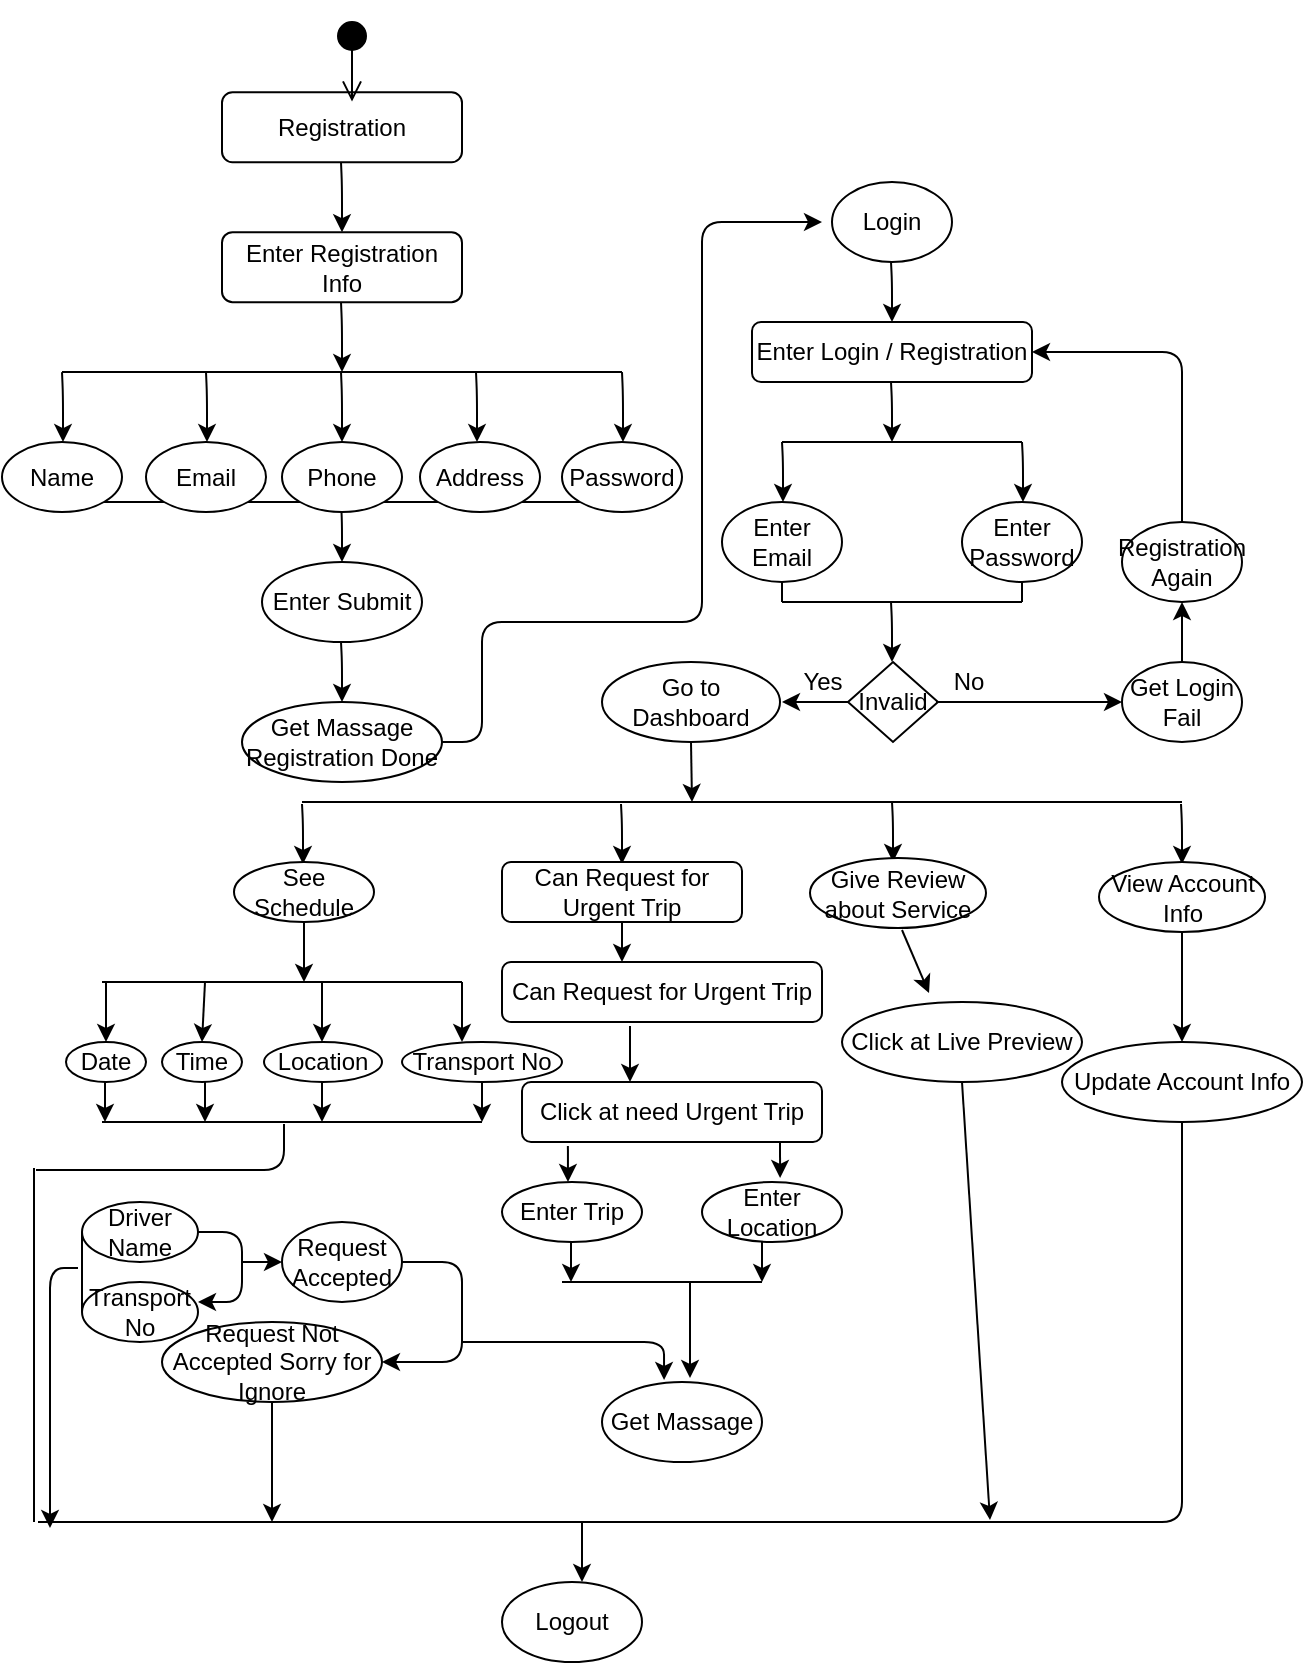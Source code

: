 <mxfile version="14.9.6" type="github">
  <diagram id="X3_P9kvmj5O2wAZmpsjR" name="Page-1">
    <mxGraphModel dx="1038" dy="579" grid="0" gridSize="10" guides="1" tooltips="1" connect="1" arrows="1" fold="1" page="1" pageScale="1" pageWidth="850" pageHeight="1100" math="0" shadow="0">
      <root>
        <mxCell id="0" />
        <mxCell id="1" parent="0" />
        <mxCell id="Pc33jDkhrPaaxwca0irE-56" value="" style="endArrow=classic;html=1;exitX=0.5;exitY=1;exitDx=0;exitDy=0;" parent="1" source="Pc33jDkhrPaaxwca0irE-46" edge="1">
          <mxGeometry x="10" y="40" width="50" height="50" as="geometry">
            <mxPoint x="390" y="400" as="sourcePoint" />
            <mxPoint x="355" y="400" as="targetPoint" />
          </mxGeometry>
        </mxCell>
        <mxCell id="Pc33jDkhrPaaxwca0irE-57" value="" style="endArrow=none;html=1;" parent="1" edge="1">
          <mxGeometry x="10" y="40" width="50" height="50" as="geometry">
            <mxPoint x="160" y="400" as="sourcePoint" />
            <mxPoint x="600" y="400" as="targetPoint" />
          </mxGeometry>
        </mxCell>
        <mxCell id="Pc33jDkhrPaaxwca0irE-58" value="" style="endArrow=classic;html=1;" parent="1" edge="1">
          <mxGeometry x="10" y="40" width="50" height="50" as="geometry">
            <mxPoint x="599.5" y="401" as="sourcePoint" />
            <mxPoint x="600" y="431" as="targetPoint" />
            <Array as="points">
              <mxPoint x="600" y="411" />
            </Array>
          </mxGeometry>
        </mxCell>
        <mxCell id="Pc33jDkhrPaaxwca0irE-59" value="" style="endArrow=classic;html=1;" parent="1" edge="1">
          <mxGeometry x="10" y="40" width="50" height="50" as="geometry">
            <mxPoint x="160" y="401" as="sourcePoint" />
            <mxPoint x="160.5" y="431" as="targetPoint" />
            <Array as="points">
              <mxPoint x="160.5" y="411" />
            </Array>
          </mxGeometry>
        </mxCell>
        <mxCell id="Pc33jDkhrPaaxwca0irE-60" value="" style="endArrow=classic;html=1;" parent="1" edge="1">
          <mxGeometry x="10" y="40" width="50" height="50" as="geometry">
            <mxPoint x="319.5" y="401" as="sourcePoint" />
            <mxPoint x="320" y="431" as="targetPoint" />
            <Array as="points">
              <mxPoint x="320" y="411" />
            </Array>
          </mxGeometry>
        </mxCell>
        <mxCell id="Pc33jDkhrPaaxwca0irE-61" value="" style="endArrow=classic;html=1;" parent="1" edge="1">
          <mxGeometry x="10" y="40" width="50" height="50" as="geometry">
            <mxPoint x="455" y="400" as="sourcePoint" />
            <mxPoint x="455.5" y="430" as="targetPoint" />
            <Array as="points">
              <mxPoint x="455.5" y="410" />
            </Array>
          </mxGeometry>
        </mxCell>
        <mxCell id="Pc33jDkhrPaaxwca0irE-62" value="See Schedule" style="ellipse;whiteSpace=wrap;html=1;" parent="1" vertex="1">
          <mxGeometry x="126" y="430" width="70" height="30" as="geometry" />
        </mxCell>
        <mxCell id="Pc33jDkhrPaaxwca0irE-63" value="Can Request for Urgent Trip" style="rounded=1;whiteSpace=wrap;html=1;" parent="1" vertex="1">
          <mxGeometry x="260" y="430" width="120" height="30" as="geometry" />
        </mxCell>
        <mxCell id="Pc33jDkhrPaaxwca0irE-64" value="Give Review about Service" style="ellipse;whiteSpace=wrap;html=1;" parent="1" vertex="1">
          <mxGeometry x="414" y="428" width="88" height="35" as="geometry" />
        </mxCell>
        <mxCell id="Pc33jDkhrPaaxwca0irE-65" value="View Account Info" style="ellipse;whiteSpace=wrap;html=1;" parent="1" vertex="1">
          <mxGeometry x="558.5" y="430" width="83" height="35" as="geometry" />
        </mxCell>
        <mxCell id="Pc33jDkhrPaaxwca0irE-66" value="" style="endArrow=classic;html=1;exitX=0.5;exitY=1;exitDx=0;exitDy=0;" parent="1" source="Pc33jDkhrPaaxwca0irE-62" edge="1">
          <mxGeometry x="10" y="40" width="50" height="50" as="geometry">
            <mxPoint x="390" y="570" as="sourcePoint" />
            <mxPoint x="161" y="490" as="targetPoint" />
          </mxGeometry>
        </mxCell>
        <mxCell id="Pc33jDkhrPaaxwca0irE-67" value="" style="endArrow=none;html=1;" parent="1" edge="1">
          <mxGeometry x="10" y="40" width="50" height="50" as="geometry">
            <mxPoint x="60" y="490" as="sourcePoint" />
            <mxPoint x="240" y="490" as="targetPoint" />
          </mxGeometry>
        </mxCell>
        <mxCell id="Pc33jDkhrPaaxwca0irE-68" value="Date" style="ellipse;whiteSpace=wrap;html=1;" parent="1" vertex="1">
          <mxGeometry x="42" y="520" width="40" height="20" as="geometry" />
        </mxCell>
        <mxCell id="Pc33jDkhrPaaxwca0irE-69" value="" style="endArrow=classic;html=1;" parent="1" edge="1">
          <mxGeometry x="10" y="40" width="50" height="50" as="geometry">
            <mxPoint x="62" y="490" as="sourcePoint" />
            <mxPoint x="62" y="520" as="targetPoint" />
          </mxGeometry>
        </mxCell>
        <mxCell id="Pc33jDkhrPaaxwca0irE-70" value="" style="endArrow=classic;html=1;" parent="1" edge="1">
          <mxGeometry x="10" y="40" width="50" height="50" as="geometry">
            <mxPoint x="240" y="490" as="sourcePoint" />
            <mxPoint x="240" y="520" as="targetPoint" />
          </mxGeometry>
        </mxCell>
        <mxCell id="Pc33jDkhrPaaxwca0irE-71" value="Transport No" style="ellipse;whiteSpace=wrap;html=1;" parent="1" vertex="1">
          <mxGeometry x="210" y="520" width="80" height="20" as="geometry" />
        </mxCell>
        <mxCell id="Pc33jDkhrPaaxwca0irE-72" value="" style="endArrow=classic;html=1;" parent="1" edge="1">
          <mxGeometry x="10" y="40" width="50" height="50" as="geometry">
            <mxPoint x="170" y="490" as="sourcePoint" />
            <mxPoint x="170" y="520" as="targetPoint" />
          </mxGeometry>
        </mxCell>
        <mxCell id="Pc33jDkhrPaaxwca0irE-73" value="" style="endArrow=classic;html=1;entryX=0.5;entryY=0;entryDx=0;entryDy=0;" parent="1" target="Pc33jDkhrPaaxwca0irE-74" edge="1">
          <mxGeometry x="10" y="40" width="50" height="50" as="geometry">
            <mxPoint x="111.5" y="490" as="sourcePoint" />
            <mxPoint x="112" y="510" as="targetPoint" />
          </mxGeometry>
        </mxCell>
        <mxCell id="Pc33jDkhrPaaxwca0irE-74" value="Time" style="ellipse;whiteSpace=wrap;html=1;" parent="1" vertex="1">
          <mxGeometry x="90" y="520" width="40" height="20" as="geometry" />
        </mxCell>
        <mxCell id="Pc33jDkhrPaaxwca0irE-75" value="Location" style="ellipse;whiteSpace=wrap;html=1;" parent="1" vertex="1">
          <mxGeometry x="141" y="520" width="59" height="20" as="geometry" />
        </mxCell>
        <mxCell id="Pc33jDkhrPaaxwca0irE-78" value="" style="endArrow=none;html=1;" parent="1" edge="1">
          <mxGeometry x="10" y="40" width="50" height="50" as="geometry">
            <mxPoint x="60" y="560" as="sourcePoint" />
            <mxPoint x="250" y="560" as="targetPoint" />
          </mxGeometry>
        </mxCell>
        <mxCell id="Pc33jDkhrPaaxwca0irE-79" value="" style="endArrow=classic;html=1;exitX=0.5;exitY=1;exitDx=0;exitDy=0;" parent="1" source="Pc33jDkhrPaaxwca0irE-71" edge="1">
          <mxGeometry x="10" y="40" width="50" height="50" as="geometry">
            <mxPoint x="410" y="640" as="sourcePoint" />
            <mxPoint x="250" y="560" as="targetPoint" />
          </mxGeometry>
        </mxCell>
        <mxCell id="Pc33jDkhrPaaxwca0irE-80" value="" style="endArrow=classic;html=1;exitX=0.5;exitY=1;exitDx=0;exitDy=0;" parent="1" edge="1">
          <mxGeometry x="10" y="40" width="50" height="50" as="geometry">
            <mxPoint x="170" y="540" as="sourcePoint" />
            <mxPoint x="170" y="560" as="targetPoint" />
          </mxGeometry>
        </mxCell>
        <mxCell id="Pc33jDkhrPaaxwca0irE-81" value="" style="endArrow=classic;html=1;exitX=0.5;exitY=1;exitDx=0;exitDy=0;" parent="1" edge="1">
          <mxGeometry x="10" y="40" width="50" height="50" as="geometry">
            <mxPoint x="111.5" y="540" as="sourcePoint" />
            <mxPoint x="111.5" y="560" as="targetPoint" />
          </mxGeometry>
        </mxCell>
        <mxCell id="Pc33jDkhrPaaxwca0irE-82" value="" style="endArrow=classic;html=1;exitX=0.5;exitY=1;exitDx=0;exitDy=0;" parent="1" edge="1">
          <mxGeometry x="10" y="40" width="50" height="50" as="geometry">
            <mxPoint x="61.5" y="540" as="sourcePoint" />
            <mxPoint x="61.5" y="560" as="targetPoint" />
          </mxGeometry>
        </mxCell>
        <mxCell id="Pc33jDkhrPaaxwca0irE-84" value="Driver Name" style="ellipse;whiteSpace=wrap;html=1;" parent="1" vertex="1">
          <mxGeometry x="50" y="600" width="58" height="30" as="geometry" />
        </mxCell>
        <mxCell id="Pc33jDkhrPaaxwca0irE-85" value="" style="endArrow=classic;html=1;exitX=1;exitY=0.5;exitDx=0;exitDy=0;" parent="1" source="Pc33jDkhrPaaxwca0irE-84" edge="1">
          <mxGeometry x="10" y="40" width="50" height="50" as="geometry">
            <mxPoint x="390" y="650" as="sourcePoint" />
            <mxPoint x="108" y="650" as="targetPoint" />
            <Array as="points">
              <mxPoint x="130" y="615" />
              <mxPoint x="130" y="650" />
            </Array>
          </mxGeometry>
        </mxCell>
        <mxCell id="Pc33jDkhrPaaxwca0irE-87" value="Transport No" style="ellipse;whiteSpace=wrap;html=1;" parent="1" vertex="1">
          <mxGeometry x="50" y="640" width="58" height="30" as="geometry" />
        </mxCell>
        <mxCell id="Pc33jDkhrPaaxwca0irE-88" value="" style="endArrow=classic;html=1;" parent="1" edge="1">
          <mxGeometry x="10" y="40" width="50" height="50" as="geometry">
            <mxPoint x="130" y="630" as="sourcePoint" />
            <mxPoint x="150" y="630" as="targetPoint" />
          </mxGeometry>
        </mxCell>
        <mxCell id="Pc33jDkhrPaaxwca0irE-89" value="Request Accepted" style="ellipse;whiteSpace=wrap;html=1;" parent="1" vertex="1">
          <mxGeometry x="150" y="610" width="60" height="40" as="geometry" />
        </mxCell>
        <mxCell id="Pc33jDkhrPaaxwca0irE-90" value="" style="endArrow=classic;html=1;exitX=1;exitY=0.5;exitDx=0;exitDy=0;" parent="1" source="Pc33jDkhrPaaxwca0irE-89" edge="1">
          <mxGeometry x="10" y="40" width="50" height="50" as="geometry">
            <mxPoint x="390" y="650" as="sourcePoint" />
            <mxPoint x="200" y="680" as="targetPoint" />
            <Array as="points">
              <mxPoint x="240" y="630" />
              <mxPoint x="240" y="680" />
            </Array>
          </mxGeometry>
        </mxCell>
        <mxCell id="Pc33jDkhrPaaxwca0irE-91" value="Request Not Accepted Sorry for Ignore" style="ellipse;whiteSpace=wrap;html=1;" parent="1" vertex="1">
          <mxGeometry x="90" y="660" width="110" height="40" as="geometry" />
        </mxCell>
        <mxCell id="Pc33jDkhrPaaxwca0irE-92" value="" style="endArrow=classic;html=1;entryX=0.388;entryY=-0.025;entryDx=0;entryDy=0;entryPerimeter=0;" parent="1" target="Pc33jDkhrPaaxwca0irE-93" edge="1">
          <mxGeometry x="10" y="40" width="50" height="50" as="geometry">
            <mxPoint x="240" y="670" as="sourcePoint" />
            <mxPoint x="300" y="670" as="targetPoint" />
            <Array as="points">
              <mxPoint x="341" y="670" />
            </Array>
          </mxGeometry>
        </mxCell>
        <mxCell id="Pc33jDkhrPaaxwca0irE-93" value="Get Massage" style="ellipse;whiteSpace=wrap;html=1;" parent="1" vertex="1">
          <mxGeometry x="310" y="690" width="80" height="40" as="geometry" />
        </mxCell>
        <mxCell id="Pc33jDkhrPaaxwca0irE-94" value="" style="endArrow=classic;html=1;exitX=0.5;exitY=1;exitDx=0;exitDy=0;" parent="1" source="Pc33jDkhrPaaxwca0irE-63" edge="1">
          <mxGeometry x="10" y="40" width="50" height="50" as="geometry">
            <mxPoint x="390" y="630" as="sourcePoint" />
            <mxPoint x="320" y="480" as="targetPoint" />
          </mxGeometry>
        </mxCell>
        <mxCell id="Pc33jDkhrPaaxwca0irE-95" value="Can Request for Urgent Trip" style="rounded=1;whiteSpace=wrap;html=1;" parent="1" vertex="1">
          <mxGeometry x="260" y="480" width="160" height="30" as="geometry" />
        </mxCell>
        <mxCell id="Pc33jDkhrPaaxwca0irE-96" value="" style="endArrow=classic;html=1;exitX=0.4;exitY=1.067;exitDx=0;exitDy=0;exitPerimeter=0;" parent="1" source="Pc33jDkhrPaaxwca0irE-95" edge="1">
          <mxGeometry x="10" y="40" width="50" height="50" as="geometry">
            <mxPoint x="390" y="630" as="sourcePoint" />
            <mxPoint x="324" y="540" as="targetPoint" />
          </mxGeometry>
        </mxCell>
        <mxCell id="Pc33jDkhrPaaxwca0irE-97" value="Click at need Urgent Trip" style="rounded=1;whiteSpace=wrap;html=1;" parent="1" vertex="1">
          <mxGeometry x="270" y="540" width="150" height="30" as="geometry" />
        </mxCell>
        <mxCell id="Pc33jDkhrPaaxwca0irE-98" value="" style="endArrow=classic;html=1;exitX=0.153;exitY=1.067;exitDx=0;exitDy=0;exitPerimeter=0;" parent="1" source="Pc33jDkhrPaaxwca0irE-97" edge="1">
          <mxGeometry x="10" y="40" width="50" height="50" as="geometry">
            <mxPoint x="390" y="630" as="sourcePoint" />
            <mxPoint x="293" y="590" as="targetPoint" />
          </mxGeometry>
        </mxCell>
        <mxCell id="Pc33jDkhrPaaxwca0irE-99" value="" style="endArrow=classic;html=1;exitX=0.153;exitY=1.067;exitDx=0;exitDy=0;exitPerimeter=0;" parent="1" edge="1">
          <mxGeometry x="10" y="40" width="50" height="50" as="geometry">
            <mxPoint x="399.0" y="570" as="sourcePoint" />
            <mxPoint x="399.05" y="587.99" as="targetPoint" />
          </mxGeometry>
        </mxCell>
        <mxCell id="Pc33jDkhrPaaxwca0irE-100" value="Enter Trip" style="ellipse;whiteSpace=wrap;html=1;" parent="1" vertex="1">
          <mxGeometry x="260" y="590" width="70" height="30" as="geometry" />
        </mxCell>
        <mxCell id="Pc33jDkhrPaaxwca0irE-101" value="Enter Location" style="ellipse;whiteSpace=wrap;html=1;" parent="1" vertex="1">
          <mxGeometry x="360" y="590" width="70" height="30" as="geometry" />
        </mxCell>
        <mxCell id="Pc33jDkhrPaaxwca0irE-102" value="" style="endArrow=none;html=1;" parent="1" edge="1">
          <mxGeometry x="10" y="40" width="50" height="50" as="geometry">
            <mxPoint x="290" y="640" as="sourcePoint" />
            <mxPoint x="390" y="640" as="targetPoint" />
          </mxGeometry>
        </mxCell>
        <mxCell id="Pc33jDkhrPaaxwca0irE-103" value="" style="endArrow=classic;html=1;" parent="1" edge="1">
          <mxGeometry x="10" y="40" width="50" height="50" as="geometry">
            <mxPoint x="390" y="620" as="sourcePoint" />
            <mxPoint x="390" y="640" as="targetPoint" />
          </mxGeometry>
        </mxCell>
        <mxCell id="Pc33jDkhrPaaxwca0irE-104" value="" style="endArrow=classic;html=1;" parent="1" edge="1">
          <mxGeometry x="10" y="40" width="50" height="50" as="geometry">
            <mxPoint x="294.5" y="620" as="sourcePoint" />
            <mxPoint x="294.5" y="640" as="targetPoint" />
          </mxGeometry>
        </mxCell>
        <mxCell id="Pc33jDkhrPaaxwca0irE-105" value="" style="endArrow=classic;html=1;entryX=0.775;entryY=-0.05;entryDx=0;entryDy=0;entryPerimeter=0;" parent="1" edge="1">
          <mxGeometry x="10" y="40" width="50" height="50" as="geometry">
            <mxPoint x="354" y="640" as="sourcePoint" />
            <mxPoint x="354" y="688" as="targetPoint" />
          </mxGeometry>
        </mxCell>
        <mxCell id="Pc33jDkhrPaaxwca0irE-106" value="" style="endArrow=classic;html=1;" parent="1" edge="1">
          <mxGeometry x="10" y="40" width="50" height="50" as="geometry">
            <mxPoint x="460" y="464" as="sourcePoint" />
            <mxPoint x="473.517" y="495.539" as="targetPoint" />
          </mxGeometry>
        </mxCell>
        <mxCell id="Pc33jDkhrPaaxwca0irE-107" value="Click at Live Preview" style="ellipse;whiteSpace=wrap;html=1;" parent="1" vertex="1">
          <mxGeometry x="430" y="500" width="120" height="40" as="geometry" />
        </mxCell>
        <mxCell id="Pc33jDkhrPaaxwca0irE-108" value="" style="endArrow=classic;html=1;exitX=0.5;exitY=1;exitDx=0;exitDy=0;" parent="1" source="Pc33jDkhrPaaxwca0irE-65" target="Pc33jDkhrPaaxwca0irE-109" edge="1">
          <mxGeometry x="10" y="40" width="50" height="50" as="geometry">
            <mxPoint x="390" y="620" as="sourcePoint" />
            <mxPoint x="600" y="560" as="targetPoint" />
          </mxGeometry>
        </mxCell>
        <mxCell id="Pc33jDkhrPaaxwca0irE-109" value="Update Account Info" style="ellipse;whiteSpace=wrap;html=1;" parent="1" vertex="1">
          <mxGeometry x="540" y="520" width="120" height="40" as="geometry" />
        </mxCell>
        <mxCell id="Pc33jDkhrPaaxwca0irE-110" value="" style="endArrow=none;html=1;entryX=0.5;entryY=1;entryDx=0;entryDy=0;" parent="1" target="Pc33jDkhrPaaxwca0irE-109" edge="1">
          <mxGeometry x="10" y="40" width="50" height="50" as="geometry">
            <mxPoint x="28" y="760" as="sourcePoint" />
            <mxPoint x="600" y="760" as="targetPoint" />
            <Array as="points">
              <mxPoint x="600" y="760" />
            </Array>
          </mxGeometry>
        </mxCell>
        <mxCell id="Pc33jDkhrPaaxwca0irE-112" value="" style="endArrow=none;html=1;" parent="1" edge="1">
          <mxGeometry x="10" y="40" width="50" height="50" as="geometry">
            <mxPoint x="26" y="760" as="sourcePoint" />
            <mxPoint x="26" y="583" as="targetPoint" />
          </mxGeometry>
        </mxCell>
        <mxCell id="Pc33jDkhrPaaxwca0irE-113" value="" style="endArrow=classic;html=1;" parent="1" edge="1">
          <mxGeometry x="10" y="40" width="50" height="50" as="geometry">
            <mxPoint x="300" y="760" as="sourcePoint" />
            <mxPoint x="300" y="790" as="targetPoint" />
          </mxGeometry>
        </mxCell>
        <mxCell id="Pc33jDkhrPaaxwca0irE-114" value="Logout" style="ellipse;whiteSpace=wrap;html=1;" parent="1" vertex="1">
          <mxGeometry x="260" y="790" width="70" height="40" as="geometry" />
        </mxCell>
        <mxCell id="bTwqP_sagjMZxLhYl7U9-1" value="" style="endArrow=none;html=1;" parent="1" edge="1">
          <mxGeometry x="10" y="40" width="50" height="50" as="geometry">
            <mxPoint x="27" y="584" as="sourcePoint" />
            <mxPoint x="151" y="561" as="targetPoint" />
            <Array as="points">
              <mxPoint x="151" y="584" />
            </Array>
          </mxGeometry>
        </mxCell>
        <mxCell id="bTwqP_sagjMZxLhYl7U9-2" value="" style="endArrow=classic;html=1;exitX=0.5;exitY=1;exitDx=0;exitDy=0;" parent="1" source="Pc33jDkhrPaaxwca0irE-91" edge="1">
          <mxGeometry x="10" y="40" width="50" height="50" as="geometry">
            <mxPoint x="433" y="657" as="sourcePoint" />
            <mxPoint x="145" y="760" as="targetPoint" />
          </mxGeometry>
        </mxCell>
        <mxCell id="bTwqP_sagjMZxLhYl7U9-3" value="" style="endArrow=none;html=1;exitX=0;exitY=0.5;exitDx=0;exitDy=0;entryX=0;entryY=0.5;entryDx=0;entryDy=0;" parent="1" source="Pc33jDkhrPaaxwca0irE-84" target="Pc33jDkhrPaaxwca0irE-87" edge="1">
          <mxGeometry x="10" y="40" width="50" height="50" as="geometry">
            <mxPoint x="433" y="657" as="sourcePoint" />
            <mxPoint x="483" y="607" as="targetPoint" />
          </mxGeometry>
        </mxCell>
        <mxCell id="bTwqP_sagjMZxLhYl7U9-4" value="" style="endArrow=classic;html=1;" parent="1" edge="1">
          <mxGeometry x="10" y="40" width="50" height="50" as="geometry">
            <mxPoint x="48" y="633" as="sourcePoint" />
            <mxPoint x="34" y="763" as="targetPoint" />
            <Array as="points">
              <mxPoint x="34" y="633" />
            </Array>
          </mxGeometry>
        </mxCell>
        <mxCell id="bTwqP_sagjMZxLhYl7U9-6" value="" style="endArrow=classic;html=1;exitX=0.5;exitY=1;exitDx=0;exitDy=0;" parent="1" source="Pc33jDkhrPaaxwca0irE-107" edge="1">
          <mxGeometry x="10" y="40" width="50" height="50" as="geometry">
            <mxPoint x="155" y="404" as="sourcePoint" />
            <mxPoint x="504" y="759" as="targetPoint" />
          </mxGeometry>
        </mxCell>
        <mxCell id="els3Yt9vatL_VdU9OJER-5" value="" style="group" vertex="1" connectable="0" parent="1">
          <mxGeometry x="10" y="9" width="620" height="381" as="geometry" />
        </mxCell>
        <mxCell id="Pc33jDkhrPaaxwca0irE-18" value="" style="endArrow=classic;html=1;" parent="els3Yt9vatL_VdU9OJER-5" edge="1">
          <mxGeometry y="31" width="50" height="50" as="geometry">
            <mxPoint x="29.5" y="211" as="sourcePoint" />
            <mxPoint x="30" y="241" as="targetPoint" />
            <Array as="points">
              <mxPoint x="30" y="221" />
            </Array>
          </mxGeometry>
        </mxCell>
        <mxCell id="Pc33jDkhrPaaxwca0irE-19" value="" style="endArrow=classic;html=1;" parent="els3Yt9vatL_VdU9OJER-5" edge="1">
          <mxGeometry y="31" width="50" height="50" as="geometry">
            <mxPoint x="101.5" y="211" as="sourcePoint" />
            <mxPoint x="102" y="241" as="targetPoint" />
            <Array as="points">
              <mxPoint x="102" y="221" />
            </Array>
          </mxGeometry>
        </mxCell>
        <mxCell id="Pc33jDkhrPaaxwca0irE-20" value="" style="endArrow=classic;html=1;" parent="els3Yt9vatL_VdU9OJER-5" edge="1">
          <mxGeometry y="31" width="50" height="50" as="geometry">
            <mxPoint x="169.5" y="211" as="sourcePoint" />
            <mxPoint x="170" y="241" as="targetPoint" />
            <Array as="points">
              <mxPoint x="170" y="221" />
            </Array>
          </mxGeometry>
        </mxCell>
        <mxCell id="Pc33jDkhrPaaxwca0irE-21" value="" style="endArrow=classic;html=1;" parent="els3Yt9vatL_VdU9OJER-5" edge="1">
          <mxGeometry y="31" width="50" height="50" as="geometry">
            <mxPoint x="238.5" y="211" as="sourcePoint" />
            <mxPoint x="239" y="241" as="targetPoint" />
            <Array as="points">
              <mxPoint x="239" y="221" />
            </Array>
          </mxGeometry>
        </mxCell>
        <mxCell id="Pc33jDkhrPaaxwca0irE-22" value="" style="endArrow=classic;html=1;" parent="els3Yt9vatL_VdU9OJER-5" edge="1">
          <mxGeometry y="31" width="50" height="50" as="geometry">
            <mxPoint x="309.5" y="211" as="sourcePoint" />
            <mxPoint x="310" y="241" as="targetPoint" />
            <Array as="points">
              <mxPoint x="310" y="221" />
            </Array>
          </mxGeometry>
        </mxCell>
        <mxCell id="Pc33jDkhrPaaxwca0irE-23" value="" style="endArrow=none;html=1;" parent="els3Yt9vatL_VdU9OJER-5" edge="1">
          <mxGeometry y="31" width="50" height="50" as="geometry">
            <mxPoint x="30" y="241" as="sourcePoint" />
            <mxPoint x="310" y="241" as="targetPoint" />
          </mxGeometry>
        </mxCell>
        <mxCell id="Pc33jDkhrPaaxwca0irE-24" value="" style="endArrow=classic;html=1;" parent="els3Yt9vatL_VdU9OJER-5" edge="1">
          <mxGeometry y="31" width="50" height="50" as="geometry">
            <mxPoint x="169.5" y="241" as="sourcePoint" />
            <mxPoint x="170" y="271" as="targetPoint" />
            <Array as="points">
              <mxPoint x="170" y="251" />
            </Array>
          </mxGeometry>
        </mxCell>
        <mxCell id="Pc33jDkhrPaaxwca0irE-25" value="Get Massage Registration Done" style="ellipse;whiteSpace=wrap;html=1;" parent="els3Yt9vatL_VdU9OJER-5" vertex="1">
          <mxGeometry x="120" y="341" width="100" height="40" as="geometry" />
        </mxCell>
        <mxCell id="Pc33jDkhrPaaxwca0irE-26" value="" style="endArrow=classic;html=1;" parent="els3Yt9vatL_VdU9OJER-5" edge="1">
          <mxGeometry y="31" width="50" height="50" as="geometry">
            <mxPoint x="169.5" y="311" as="sourcePoint" />
            <mxPoint x="170" y="341" as="targetPoint" />
            <Array as="points">
              <mxPoint x="170" y="321" />
            </Array>
          </mxGeometry>
        </mxCell>
        <mxCell id="Pc33jDkhrPaaxwca0irE-27" value="Enter Submit" style="ellipse;whiteSpace=wrap;html=1;" parent="els3Yt9vatL_VdU9OJER-5" vertex="1">
          <mxGeometry x="130" y="271" width="80" height="40" as="geometry" />
        </mxCell>
        <mxCell id="Pc33jDkhrPaaxwca0irE-28" value="" style="endArrow=classic;html=1;exitX=1;exitY=0.5;exitDx=0;exitDy=0;" parent="els3Yt9vatL_VdU9OJER-5" source="Pc33jDkhrPaaxwca0irE-25" edge="1">
          <mxGeometry y="31" width="50" height="50" as="geometry">
            <mxPoint x="230" y="311" as="sourcePoint" />
            <mxPoint x="410" y="101" as="targetPoint" />
            <Array as="points">
              <mxPoint x="240" y="361" />
              <mxPoint x="240" y="301" />
              <mxPoint x="350" y="301" />
              <mxPoint x="350" y="221" />
              <mxPoint x="350" y="101" />
            </Array>
          </mxGeometry>
        </mxCell>
        <mxCell id="Pc33jDkhrPaaxwca0irE-29" value="Login" style="ellipse;whiteSpace=wrap;html=1;" parent="els3Yt9vatL_VdU9OJER-5" vertex="1">
          <mxGeometry x="415" y="81" width="60" height="40" as="geometry" />
        </mxCell>
        <mxCell id="Pc33jDkhrPaaxwca0irE-30" value="" style="endArrow=classic;html=1;" parent="els3Yt9vatL_VdU9OJER-5" edge="1">
          <mxGeometry y="31" width="50" height="50" as="geometry">
            <mxPoint x="444.5" y="121" as="sourcePoint" />
            <mxPoint x="445" y="151" as="targetPoint" />
            <Array as="points">
              <mxPoint x="445" y="131" />
            </Array>
          </mxGeometry>
        </mxCell>
        <mxCell id="Pc33jDkhrPaaxwca0irE-31" value="Enter Login / Registration" style="rounded=1;whiteSpace=wrap;html=1;" parent="els3Yt9vatL_VdU9OJER-5" vertex="1">
          <mxGeometry x="375" y="151" width="140" height="30" as="geometry" />
        </mxCell>
        <mxCell id="Pc33jDkhrPaaxwca0irE-32" value="" style="endArrow=classic;html=1;" parent="els3Yt9vatL_VdU9OJER-5" edge="1">
          <mxGeometry y="31" width="50" height="50" as="geometry">
            <mxPoint x="444.5" y="181" as="sourcePoint" />
            <mxPoint x="445" y="211" as="targetPoint" />
            <Array as="points">
              <mxPoint x="445" y="191" />
            </Array>
          </mxGeometry>
        </mxCell>
        <mxCell id="Pc33jDkhrPaaxwca0irE-33" value="" style="endArrow=none;html=1;" parent="els3Yt9vatL_VdU9OJER-5" edge="1">
          <mxGeometry y="31" width="50" height="50" as="geometry">
            <mxPoint x="390" y="211" as="sourcePoint" />
            <mxPoint x="510" y="211" as="targetPoint" />
          </mxGeometry>
        </mxCell>
        <mxCell id="Pc33jDkhrPaaxwca0irE-34" value="Enter Email" style="ellipse;whiteSpace=wrap;html=1;" parent="els3Yt9vatL_VdU9OJER-5" vertex="1">
          <mxGeometry x="360" y="241" width="60" height="40" as="geometry" />
        </mxCell>
        <mxCell id="Pc33jDkhrPaaxwca0irE-35" value="Enter Password" style="ellipse;whiteSpace=wrap;html=1;" parent="els3Yt9vatL_VdU9OJER-5" vertex="1">
          <mxGeometry x="480" y="241" width="60" height="40" as="geometry" />
        </mxCell>
        <mxCell id="Pc33jDkhrPaaxwca0irE-37" value="" style="endArrow=classic;html=1;" parent="els3Yt9vatL_VdU9OJER-5" edge="1">
          <mxGeometry y="31" width="50" height="50" as="geometry">
            <mxPoint x="390" y="211" as="sourcePoint" />
            <mxPoint x="390.5" y="241" as="targetPoint" />
            <Array as="points">
              <mxPoint x="390.5" y="221" />
            </Array>
          </mxGeometry>
        </mxCell>
        <mxCell id="Pc33jDkhrPaaxwca0irE-38" value="" style="endArrow=classic;html=1;" parent="els3Yt9vatL_VdU9OJER-5" edge="1">
          <mxGeometry y="31" width="50" height="50" as="geometry">
            <mxPoint x="510" y="211" as="sourcePoint" />
            <mxPoint x="510.5" y="241" as="targetPoint" />
            <Array as="points">
              <mxPoint x="510.5" y="221" />
            </Array>
          </mxGeometry>
        </mxCell>
        <mxCell id="Pc33jDkhrPaaxwca0irE-40" value="" style="endArrow=none;html=1;" parent="els3Yt9vatL_VdU9OJER-5" edge="1">
          <mxGeometry y="31" width="50" height="50" as="geometry">
            <mxPoint x="390" y="291" as="sourcePoint" />
            <mxPoint x="510" y="291" as="targetPoint" />
          </mxGeometry>
        </mxCell>
        <mxCell id="Pc33jDkhrPaaxwca0irE-41" value="" style="endArrow=none;html=1;entryX=0.5;entryY=1;entryDx=0;entryDy=0;" parent="els3Yt9vatL_VdU9OJER-5" target="Pc33jDkhrPaaxwca0irE-34" edge="1">
          <mxGeometry y="31" width="50" height="50" as="geometry">
            <mxPoint x="390" y="291" as="sourcePoint" />
            <mxPoint x="430" y="241" as="targetPoint" />
          </mxGeometry>
        </mxCell>
        <mxCell id="Pc33jDkhrPaaxwca0irE-42" value="" style="endArrow=none;html=1;entryX=0.5;entryY=1;entryDx=0;entryDy=0;" parent="els3Yt9vatL_VdU9OJER-5" target="Pc33jDkhrPaaxwca0irE-35" edge="1">
          <mxGeometry y="31" width="50" height="50" as="geometry">
            <mxPoint x="510" y="291" as="sourcePoint" />
            <mxPoint x="430" y="241" as="targetPoint" />
          </mxGeometry>
        </mxCell>
        <mxCell id="Pc33jDkhrPaaxwca0irE-43" value="" style="endArrow=classic;html=1;" parent="els3Yt9vatL_VdU9OJER-5" edge="1">
          <mxGeometry y="31" width="50" height="50" as="geometry">
            <mxPoint x="444.5" y="291" as="sourcePoint" />
            <mxPoint x="445" y="321" as="targetPoint" />
            <Array as="points">
              <mxPoint x="445" y="301" />
            </Array>
          </mxGeometry>
        </mxCell>
        <mxCell id="Pc33jDkhrPaaxwca0irE-44" value="Invalid" style="rhombus;whiteSpace=wrap;html=1;" parent="els3Yt9vatL_VdU9OJER-5" vertex="1">
          <mxGeometry x="423" y="321" width="45" height="40" as="geometry" />
        </mxCell>
        <mxCell id="Pc33jDkhrPaaxwca0irE-45" value="" style="endArrow=classic;html=1;exitX=0;exitY=0.5;exitDx=0;exitDy=0;" parent="els3Yt9vatL_VdU9OJER-5" source="Pc33jDkhrPaaxwca0irE-44" edge="1">
          <mxGeometry y="31" width="50" height="50" as="geometry">
            <mxPoint x="380" y="391" as="sourcePoint" />
            <mxPoint x="390" y="341" as="targetPoint" />
          </mxGeometry>
        </mxCell>
        <mxCell id="Pc33jDkhrPaaxwca0irE-46" value="Go to Dashboard" style="ellipse;whiteSpace=wrap;html=1;" parent="els3Yt9vatL_VdU9OJER-5" vertex="1">
          <mxGeometry x="300" y="321" width="89" height="40" as="geometry" />
        </mxCell>
        <mxCell id="Pc33jDkhrPaaxwca0irE-47" value="Yes" style="text;html=1;align=center;verticalAlign=middle;resizable=0;points=[];autosize=1;strokeColor=none;" parent="els3Yt9vatL_VdU9OJER-5" vertex="1">
          <mxGeometry x="390" y="321" width="40" height="20" as="geometry" />
        </mxCell>
        <mxCell id="Pc33jDkhrPaaxwca0irE-48" value="" style="endArrow=classic;html=1;entryX=0;entryY=0.5;entryDx=0;entryDy=0;" parent="els3Yt9vatL_VdU9OJER-5" target="Pc33jDkhrPaaxwca0irE-50" edge="1">
          <mxGeometry y="31" width="50" height="50" as="geometry">
            <mxPoint x="467" y="341" as="sourcePoint" />
            <mxPoint x="510" y="341" as="targetPoint" />
          </mxGeometry>
        </mxCell>
        <mxCell id="Pc33jDkhrPaaxwca0irE-49" value="No" style="text;html=1;align=center;verticalAlign=middle;resizable=0;points=[];autosize=1;strokeColor=none;" parent="els3Yt9vatL_VdU9OJER-5" vertex="1">
          <mxGeometry x="468" y="321" width="30" height="20" as="geometry" />
        </mxCell>
        <mxCell id="Pc33jDkhrPaaxwca0irE-50" value="Get Login Fail" style="ellipse;whiteSpace=wrap;html=1;" parent="els3Yt9vatL_VdU9OJER-5" vertex="1">
          <mxGeometry x="560" y="321" width="60" height="40" as="geometry" />
        </mxCell>
        <mxCell id="Pc33jDkhrPaaxwca0irE-51" value="" style="endArrow=classic;html=1;entryX=1;entryY=0.5;entryDx=0;entryDy=0;" parent="els3Yt9vatL_VdU9OJER-5" target="Pc33jDkhrPaaxwca0irE-31" edge="1">
          <mxGeometry y="31" width="50" height="50" as="geometry">
            <mxPoint x="590" y="251" as="sourcePoint" />
            <mxPoint x="430" y="341" as="targetPoint" />
            <Array as="points">
              <mxPoint x="590" y="166" />
            </Array>
          </mxGeometry>
        </mxCell>
        <mxCell id="Pc33jDkhrPaaxwca0irE-52" value="Registration Again" style="ellipse;whiteSpace=wrap;html=1;" parent="els3Yt9vatL_VdU9OJER-5" vertex="1">
          <mxGeometry x="560" y="251" width="60" height="40" as="geometry" />
        </mxCell>
        <mxCell id="Pc33jDkhrPaaxwca0irE-53" value="" style="endArrow=classic;html=1;exitX=0.5;exitY=0;exitDx=0;exitDy=0;entryX=0.5;entryY=1;entryDx=0;entryDy=0;" parent="els3Yt9vatL_VdU9OJER-5" source="Pc33jDkhrPaaxwca0irE-50" target="Pc33jDkhrPaaxwca0irE-52" edge="1">
          <mxGeometry y="31" width="50" height="50" as="geometry">
            <mxPoint x="380" y="391" as="sourcePoint" />
            <mxPoint x="430" y="341" as="targetPoint" />
          </mxGeometry>
        </mxCell>
        <mxCell id="els3Yt9vatL_VdU9OJER-4" value="" style="group" vertex="1" connectable="0" parent="els3Yt9vatL_VdU9OJER-5">
          <mxGeometry width="340" height="246" as="geometry" />
        </mxCell>
        <mxCell id="Pc33jDkhrPaaxwca0irE-1" value="Registration" style="rounded=1;whiteSpace=wrap;html=1;" parent="els3Yt9vatL_VdU9OJER-4" vertex="1">
          <mxGeometry x="110" y="36.142" width="120" height="34.976" as="geometry" />
        </mxCell>
        <mxCell id="Pc33jDkhrPaaxwca0irE-2" value="Enter Registration Info" style="rounded=1;whiteSpace=wrap;html=1;" parent="els3Yt9vatL_VdU9OJER-4" vertex="1">
          <mxGeometry x="110" y="106.095" width="120" height="34.976" as="geometry" />
        </mxCell>
        <mxCell id="Pc33jDkhrPaaxwca0irE-3" value="" style="endArrow=classic;html=1;" parent="els3Yt9vatL_VdU9OJER-4" edge="1">
          <mxGeometry y="36.142" width="50" height="58.294" as="geometry">
            <mxPoint x="169.5" y="71.118" as="sourcePoint" />
            <mxPoint x="170" y="106.095" as="targetPoint" />
            <Array as="points">
              <mxPoint x="170" y="82.777" />
            </Array>
          </mxGeometry>
        </mxCell>
        <mxCell id="Pc33jDkhrPaaxwca0irE-4" value="" style="endArrow=classic;html=1;" parent="els3Yt9vatL_VdU9OJER-4" edge="1">
          <mxGeometry y="36.142" width="50" height="58.294" as="geometry">
            <mxPoint x="169.5" y="141.071" as="sourcePoint" />
            <mxPoint x="170" y="176.047" as="targetPoint" />
            <Array as="points">
              <mxPoint x="170" y="152.73" />
            </Array>
          </mxGeometry>
        </mxCell>
        <mxCell id="Pc33jDkhrPaaxwca0irE-5" value="" style="endArrow=none;html=1;" parent="els3Yt9vatL_VdU9OJER-4" edge="1">
          <mxGeometry y="36.142" width="50" height="58.294" as="geometry">
            <mxPoint x="30" y="176.047" as="sourcePoint" />
            <mxPoint x="310" y="176.047" as="targetPoint" />
          </mxGeometry>
        </mxCell>
        <mxCell id="Pc33jDkhrPaaxwca0irE-6" value="" style="endArrow=classic;html=1;" parent="els3Yt9vatL_VdU9OJER-4" edge="1">
          <mxGeometry y="36.142" width="50" height="58.294" as="geometry">
            <mxPoint x="310" y="176.047" as="sourcePoint" />
            <mxPoint x="310.5" y="211.024" as="targetPoint" />
            <Array as="points">
              <mxPoint x="310.5" y="187.706" />
            </Array>
          </mxGeometry>
        </mxCell>
        <mxCell id="Pc33jDkhrPaaxwca0irE-7" value="" style="endArrow=classic;html=1;" parent="els3Yt9vatL_VdU9OJER-4" edge="1">
          <mxGeometry y="36.142" width="50" height="58.294" as="geometry">
            <mxPoint x="30" y="176.047" as="sourcePoint" />
            <mxPoint x="30.5" y="211.024" as="targetPoint" />
            <Array as="points">
              <mxPoint x="30.5" y="187.706" />
            </Array>
          </mxGeometry>
        </mxCell>
        <mxCell id="Pc33jDkhrPaaxwca0irE-8" value="" style="endArrow=classic;html=1;" parent="els3Yt9vatL_VdU9OJER-4" edge="1">
          <mxGeometry y="36.142" width="50" height="58.294" as="geometry">
            <mxPoint x="169.5" y="176.047" as="sourcePoint" />
            <mxPoint x="170" y="211.024" as="targetPoint" />
            <Array as="points">
              <mxPoint x="170" y="187.706" />
            </Array>
          </mxGeometry>
        </mxCell>
        <mxCell id="Pc33jDkhrPaaxwca0irE-9" value="" style="endArrow=classic;html=1;" parent="els3Yt9vatL_VdU9OJER-4" edge="1">
          <mxGeometry y="36.142" width="50" height="58.294" as="geometry">
            <mxPoint x="237" y="176.047" as="sourcePoint" />
            <mxPoint x="237.5" y="211.024" as="targetPoint" />
            <Array as="points">
              <mxPoint x="237.5" y="187.706" />
            </Array>
          </mxGeometry>
        </mxCell>
        <mxCell id="Pc33jDkhrPaaxwca0irE-10" value="" style="endArrow=classic;html=1;" parent="els3Yt9vatL_VdU9OJER-4" edge="1">
          <mxGeometry y="36.142" width="50" height="58.294" as="geometry">
            <mxPoint x="102" y="176.047" as="sourcePoint" />
            <mxPoint x="102.5" y="211.024" as="targetPoint" />
            <Array as="points">
              <mxPoint x="102.5" y="187.706" />
            </Array>
          </mxGeometry>
        </mxCell>
        <mxCell id="Pc33jDkhrPaaxwca0irE-11" value="Name" style="ellipse;whiteSpace=wrap;html=1;" parent="els3Yt9vatL_VdU9OJER-4" vertex="1">
          <mxGeometry y="211.024" width="60" height="34.976" as="geometry" />
        </mxCell>
        <mxCell id="Pc33jDkhrPaaxwca0irE-13" value="Email" style="ellipse;whiteSpace=wrap;html=1;" parent="els3Yt9vatL_VdU9OJER-4" vertex="1">
          <mxGeometry x="72" y="211.024" width="60" height="34.976" as="geometry" />
        </mxCell>
        <mxCell id="Pc33jDkhrPaaxwca0irE-14" value="Phone" style="ellipse;whiteSpace=wrap;html=1;" parent="els3Yt9vatL_VdU9OJER-4" vertex="1">
          <mxGeometry x="140" y="211.024" width="60" height="34.976" as="geometry" />
        </mxCell>
        <mxCell id="Pc33jDkhrPaaxwca0irE-15" value="Address" style="ellipse;whiteSpace=wrap;html=1;" parent="els3Yt9vatL_VdU9OJER-4" vertex="1">
          <mxGeometry x="209" y="211.024" width="60" height="34.976" as="geometry" />
        </mxCell>
        <mxCell id="Pc33jDkhrPaaxwca0irE-16" value="Password" style="ellipse;whiteSpace=wrap;html=1;" parent="els3Yt9vatL_VdU9OJER-4" vertex="1">
          <mxGeometry x="280" y="211.024" width="60" height="34.976" as="geometry" />
        </mxCell>
        <mxCell id="els3Yt9vatL_VdU9OJER-3" value="" style="html=1;verticalAlign=bottom;startArrow=circle;startFill=1;endArrow=open;startSize=6;endSize=8;" edge="1" parent="els3Yt9vatL_VdU9OJER-4">
          <mxGeometry width="80" relative="1" as="geometry">
            <mxPoint x="175" as="sourcePoint" />
            <mxPoint x="175" y="40.806" as="targetPoint" />
          </mxGeometry>
        </mxCell>
      </root>
    </mxGraphModel>
  </diagram>
</mxfile>
